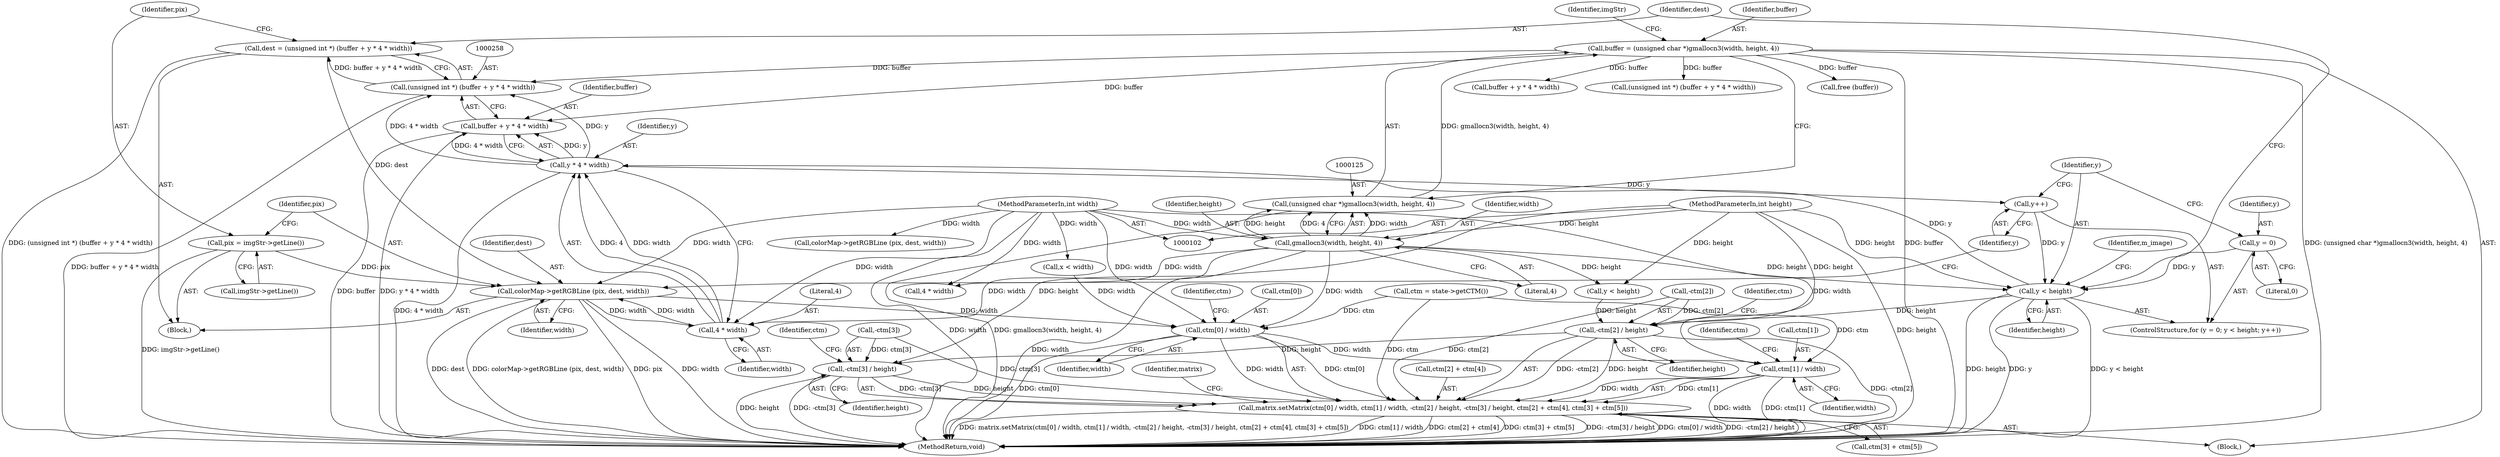 digraph "0_poppler_7b2d314a61fd0e12f47c62996cb49ec0d1ba747a@integer" {
"1000255" [label="(Call,dest = (unsigned int *) (buffer + y * 4 * width))"];
"1000257" [label="(Call,(unsigned int *) (buffer + y * 4 * width))"];
"1000122" [label="(Call,buffer = (unsigned char *)gmallocn3(width, height, 4))"];
"1000124" [label="(Call,(unsigned char *)gmallocn3(width, height, 4))"];
"1000126" [label="(Call,gmallocn3(width, height, 4))"];
"1000106" [label="(MethodParameterIn,int width)"];
"1000107" [label="(MethodParameterIn,int height)"];
"1000261" [label="(Call,y * 4 * width)"];
"1000249" [label="(Call,y < height)"];
"1000252" [label="(Call,y++)"];
"1000246" [label="(Call,y = 0)"];
"1000263" [label="(Call,4 * width)"];
"1000269" [label="(Call,colorMap->getRGBLine (pix, dest, width))"];
"1000266" [label="(Call,pix = imgStr->getLine())"];
"1000255" [label="(Call,dest = (unsigned int *) (buffer + y * 4 * width))"];
"1000304" [label="(Call,-ctm[2] / height)"];
"1000293" [label="(Call,matrix.setMatrix(ctm[0] / width, ctm[1] / width, -ctm[2] / height, -ctm[3] / height, ctm[2] + ctm[4], ctm[3] + ctm[5]))"];
"1000310" [label="(Call,-ctm[3] / height)"];
"1000259" [label="(Call,buffer + y * 4 * width)"];
"1000294" [label="(Call,ctm[0] / width)"];
"1000299" [label="(Call,ctm[1] / width)"];
"1000124" [label="(Call,(unsigned char *)gmallocn3(width, height, 4))"];
"1000261" [label="(Call,y * 4 * width)"];
"1000316" [label="(Call,ctm[2] + ctm[4])"];
"1000252" [label="(Call,y++)"];
"1000250" [label="(Identifier,y)"];
"1000265" [label="(Identifier,width)"];
"1000305" [label="(Call,-ctm[2])"];
"1000318" [label="(Identifier,ctm)"];
"1000126" [label="(Call,gmallocn3(width, height, 4))"];
"1000307" [label="(Identifier,ctm)"];
"1000253" [label="(Identifier,y)"];
"1000303" [label="(Identifier,width)"];
"1000268" [label="(Call,imgStr->getLine())"];
"1000129" [label="(Literal,4)"];
"1000295" [label="(Call,ctm[0])"];
"1000323" [label="(Call,ctm[3] + ctm[5])"];
"1000294" [label="(Call,ctm[0] / width)"];
"1000165" [label="(Call,buffer + y * 4 * width)"];
"1000122" [label="(Call,buffer = (unsigned char *)gmallocn3(width, height, 4))"];
"1000127" [label="(Identifier,width)"];
"1000254" [label="(Block,)"];
"1000175" [label="(Call,colorMap->getRGBLine (pix, dest, width))"];
"1000269" [label="(Call,colorMap->getRGBLine (pix, dest, width))"];
"1000311" [label="(Call,-ctm[3])"];
"1000304" [label="(Call,-ctm[2] / height)"];
"1000300" [label="(Call,ctm[1])"];
"1000266" [label="(Call,pix = imgStr->getLine())"];
"1000270" [label="(Identifier,pix)"];
"1000257" [label="(Call,(unsigned int *) (buffer + y * 4 * width))"];
"1000272" [label="(Identifier,width)"];
"1000163" [label="(Call,(unsigned int *) (buffer + y * 4 * width))"];
"1000255" [label="(Call,dest = (unsigned int *) (buffer + y * 4 * width))"];
"1000107" [label="(MethodParameterIn,int height)"];
"1000262" [label="(Identifier,y)"];
"1000264" [label="(Literal,4)"];
"1000313" [label="(Identifier,ctm)"];
"1000245" [label="(ControlStructure,for (y = 0; y < height; y++))"];
"1000310" [label="(Call,-ctm[3] / height)"];
"1000131" [label="(Identifier,imgStr)"];
"1000249" [label="(Call,y < height)"];
"1000331" [label="(Identifier,matrix)"];
"1000260" [label="(Identifier,buffer)"];
"1000293" [label="(Call,matrix.setMatrix(ctm[0] / width, ctm[1] / width, -ctm[2] / height, -ctm[3] / height, ctm[2] + ctm[4], ctm[3] + ctm[5]))"];
"1000247" [label="(Identifier,y)"];
"1000267" [label="(Identifier,pix)"];
"1000106" [label="(MethodParameterIn,int width)"];
"1000123" [label="(Identifier,buffer)"];
"1000128" [label="(Identifier,height)"];
"1000155" [label="(Call,y < height)"];
"1000263" [label="(Call,4 * width)"];
"1000183" [label="(Call,x < width)"];
"1000299" [label="(Call,ctm[1] / width)"];
"1000298" [label="(Identifier,width)"];
"1000256" [label="(Identifier,dest)"];
"1000271" [label="(Identifier,dest)"];
"1000301" [label="(Identifier,ctm)"];
"1000111" [label="(Block,)"];
"1000259" [label="(Call,buffer + y * 4 * width)"];
"1000246" [label="(Call,y = 0)"];
"1000315" [label="(Identifier,height)"];
"1000344" [label="(Call,free (buffer))"];
"1000169" [label="(Call,4 * width)"];
"1000348" [label="(MethodReturn,void)"];
"1000251" [label="(Identifier,height)"];
"1000290" [label="(Call,ctm = state->getCTM())"];
"1000274" [label="(Identifier,m_image)"];
"1000309" [label="(Identifier,height)"];
"1000248" [label="(Literal,0)"];
"1000255" -> "1000254"  [label="AST: "];
"1000255" -> "1000257"  [label="CFG: "];
"1000256" -> "1000255"  [label="AST: "];
"1000257" -> "1000255"  [label="AST: "];
"1000267" -> "1000255"  [label="CFG: "];
"1000255" -> "1000348"  [label="DDG: (unsigned int *) (buffer + y * 4 * width)"];
"1000257" -> "1000255"  [label="DDG: buffer + y * 4 * width"];
"1000255" -> "1000269"  [label="DDG: dest"];
"1000257" -> "1000259"  [label="CFG: "];
"1000258" -> "1000257"  [label="AST: "];
"1000259" -> "1000257"  [label="AST: "];
"1000257" -> "1000348"  [label="DDG: buffer + y * 4 * width"];
"1000122" -> "1000257"  [label="DDG: buffer"];
"1000261" -> "1000257"  [label="DDG: y"];
"1000261" -> "1000257"  [label="DDG: 4 * width"];
"1000122" -> "1000111"  [label="AST: "];
"1000122" -> "1000124"  [label="CFG: "];
"1000123" -> "1000122"  [label="AST: "];
"1000124" -> "1000122"  [label="AST: "];
"1000131" -> "1000122"  [label="CFG: "];
"1000122" -> "1000348"  [label="DDG: buffer"];
"1000122" -> "1000348"  [label="DDG: (unsigned char *)gmallocn3(width, height, 4)"];
"1000124" -> "1000122"  [label="DDG: gmallocn3(width, height, 4)"];
"1000122" -> "1000163"  [label="DDG: buffer"];
"1000122" -> "1000165"  [label="DDG: buffer"];
"1000122" -> "1000259"  [label="DDG: buffer"];
"1000122" -> "1000344"  [label="DDG: buffer"];
"1000124" -> "1000126"  [label="CFG: "];
"1000125" -> "1000124"  [label="AST: "];
"1000126" -> "1000124"  [label="AST: "];
"1000124" -> "1000348"  [label="DDG: gmallocn3(width, height, 4)"];
"1000126" -> "1000124"  [label="DDG: width"];
"1000126" -> "1000124"  [label="DDG: height"];
"1000126" -> "1000124"  [label="DDG: 4"];
"1000126" -> "1000129"  [label="CFG: "];
"1000127" -> "1000126"  [label="AST: "];
"1000128" -> "1000126"  [label="AST: "];
"1000129" -> "1000126"  [label="AST: "];
"1000126" -> "1000348"  [label="DDG: width"];
"1000106" -> "1000126"  [label="DDG: width"];
"1000107" -> "1000126"  [label="DDG: height"];
"1000126" -> "1000155"  [label="DDG: height"];
"1000126" -> "1000169"  [label="DDG: width"];
"1000126" -> "1000249"  [label="DDG: height"];
"1000126" -> "1000263"  [label="DDG: width"];
"1000126" -> "1000294"  [label="DDG: width"];
"1000106" -> "1000102"  [label="AST: "];
"1000106" -> "1000348"  [label="DDG: width"];
"1000106" -> "1000169"  [label="DDG: width"];
"1000106" -> "1000175"  [label="DDG: width"];
"1000106" -> "1000183"  [label="DDG: width"];
"1000106" -> "1000263"  [label="DDG: width"];
"1000106" -> "1000269"  [label="DDG: width"];
"1000106" -> "1000294"  [label="DDG: width"];
"1000106" -> "1000299"  [label="DDG: width"];
"1000107" -> "1000102"  [label="AST: "];
"1000107" -> "1000348"  [label="DDG: height"];
"1000107" -> "1000155"  [label="DDG: height"];
"1000107" -> "1000249"  [label="DDG: height"];
"1000107" -> "1000304"  [label="DDG: height"];
"1000107" -> "1000310"  [label="DDG: height"];
"1000261" -> "1000259"  [label="AST: "];
"1000261" -> "1000263"  [label="CFG: "];
"1000262" -> "1000261"  [label="AST: "];
"1000263" -> "1000261"  [label="AST: "];
"1000259" -> "1000261"  [label="CFG: "];
"1000261" -> "1000348"  [label="DDG: 4 * width"];
"1000261" -> "1000252"  [label="DDG: y"];
"1000261" -> "1000259"  [label="DDG: y"];
"1000261" -> "1000259"  [label="DDG: 4 * width"];
"1000249" -> "1000261"  [label="DDG: y"];
"1000263" -> "1000261"  [label="DDG: 4"];
"1000263" -> "1000261"  [label="DDG: width"];
"1000249" -> "1000245"  [label="AST: "];
"1000249" -> "1000251"  [label="CFG: "];
"1000250" -> "1000249"  [label="AST: "];
"1000251" -> "1000249"  [label="AST: "];
"1000256" -> "1000249"  [label="CFG: "];
"1000274" -> "1000249"  [label="CFG: "];
"1000249" -> "1000348"  [label="DDG: height"];
"1000249" -> "1000348"  [label="DDG: y"];
"1000249" -> "1000348"  [label="DDG: y < height"];
"1000252" -> "1000249"  [label="DDG: y"];
"1000246" -> "1000249"  [label="DDG: y"];
"1000249" -> "1000304"  [label="DDG: height"];
"1000252" -> "1000245"  [label="AST: "];
"1000252" -> "1000253"  [label="CFG: "];
"1000253" -> "1000252"  [label="AST: "];
"1000250" -> "1000252"  [label="CFG: "];
"1000246" -> "1000245"  [label="AST: "];
"1000246" -> "1000248"  [label="CFG: "];
"1000247" -> "1000246"  [label="AST: "];
"1000248" -> "1000246"  [label="AST: "];
"1000250" -> "1000246"  [label="CFG: "];
"1000263" -> "1000265"  [label="CFG: "];
"1000264" -> "1000263"  [label="AST: "];
"1000265" -> "1000263"  [label="AST: "];
"1000269" -> "1000263"  [label="DDG: width"];
"1000263" -> "1000269"  [label="DDG: width"];
"1000269" -> "1000254"  [label="AST: "];
"1000269" -> "1000272"  [label="CFG: "];
"1000270" -> "1000269"  [label="AST: "];
"1000271" -> "1000269"  [label="AST: "];
"1000272" -> "1000269"  [label="AST: "];
"1000253" -> "1000269"  [label="CFG: "];
"1000269" -> "1000348"  [label="DDG: colorMap->getRGBLine (pix, dest, width)"];
"1000269" -> "1000348"  [label="DDG: pix"];
"1000269" -> "1000348"  [label="DDG: width"];
"1000269" -> "1000348"  [label="DDG: dest"];
"1000266" -> "1000269"  [label="DDG: pix"];
"1000269" -> "1000294"  [label="DDG: width"];
"1000266" -> "1000254"  [label="AST: "];
"1000266" -> "1000268"  [label="CFG: "];
"1000267" -> "1000266"  [label="AST: "];
"1000268" -> "1000266"  [label="AST: "];
"1000270" -> "1000266"  [label="CFG: "];
"1000266" -> "1000348"  [label="DDG: imgStr->getLine()"];
"1000304" -> "1000293"  [label="AST: "];
"1000304" -> "1000309"  [label="CFG: "];
"1000305" -> "1000304"  [label="AST: "];
"1000309" -> "1000304"  [label="AST: "];
"1000313" -> "1000304"  [label="CFG: "];
"1000304" -> "1000348"  [label="DDG: -ctm[2]"];
"1000304" -> "1000293"  [label="DDG: -ctm[2]"];
"1000304" -> "1000293"  [label="DDG: height"];
"1000305" -> "1000304"  [label="DDG: ctm[2]"];
"1000155" -> "1000304"  [label="DDG: height"];
"1000304" -> "1000310"  [label="DDG: height"];
"1000293" -> "1000111"  [label="AST: "];
"1000293" -> "1000323"  [label="CFG: "];
"1000294" -> "1000293"  [label="AST: "];
"1000299" -> "1000293"  [label="AST: "];
"1000310" -> "1000293"  [label="AST: "];
"1000316" -> "1000293"  [label="AST: "];
"1000323" -> "1000293"  [label="AST: "];
"1000331" -> "1000293"  [label="CFG: "];
"1000293" -> "1000348"  [label="DDG: -ctm[3] / height"];
"1000293" -> "1000348"  [label="DDG: ctm[0] / width"];
"1000293" -> "1000348"  [label="DDG: -ctm[2] / height"];
"1000293" -> "1000348"  [label="DDG: matrix.setMatrix(ctm[0] / width, ctm[1] / width, -ctm[2] / height, -ctm[3] / height, ctm[2] + ctm[4], ctm[3] + ctm[5])"];
"1000293" -> "1000348"  [label="DDG: ctm[1] / width"];
"1000293" -> "1000348"  [label="DDG: ctm[2] + ctm[4]"];
"1000293" -> "1000348"  [label="DDG: ctm[3] + ctm[5]"];
"1000294" -> "1000293"  [label="DDG: ctm[0]"];
"1000294" -> "1000293"  [label="DDG: width"];
"1000299" -> "1000293"  [label="DDG: ctm[1]"];
"1000299" -> "1000293"  [label="DDG: width"];
"1000310" -> "1000293"  [label="DDG: -ctm[3]"];
"1000310" -> "1000293"  [label="DDG: height"];
"1000290" -> "1000293"  [label="DDG: ctm"];
"1000305" -> "1000293"  [label="DDG: ctm[2]"];
"1000311" -> "1000293"  [label="DDG: ctm[3]"];
"1000310" -> "1000315"  [label="CFG: "];
"1000311" -> "1000310"  [label="AST: "];
"1000315" -> "1000310"  [label="AST: "];
"1000318" -> "1000310"  [label="CFG: "];
"1000310" -> "1000348"  [label="DDG: height"];
"1000310" -> "1000348"  [label="DDG: -ctm[3]"];
"1000311" -> "1000310"  [label="DDG: ctm[3]"];
"1000260" -> "1000259"  [label="AST: "];
"1000259" -> "1000348"  [label="DDG: buffer"];
"1000259" -> "1000348"  [label="DDG: y * 4 * width"];
"1000294" -> "1000298"  [label="CFG: "];
"1000295" -> "1000294"  [label="AST: "];
"1000298" -> "1000294"  [label="AST: "];
"1000301" -> "1000294"  [label="CFG: "];
"1000294" -> "1000348"  [label="DDG: ctm[0]"];
"1000290" -> "1000294"  [label="DDG: ctm"];
"1000183" -> "1000294"  [label="DDG: width"];
"1000294" -> "1000299"  [label="DDG: width"];
"1000299" -> "1000303"  [label="CFG: "];
"1000300" -> "1000299"  [label="AST: "];
"1000303" -> "1000299"  [label="AST: "];
"1000307" -> "1000299"  [label="CFG: "];
"1000299" -> "1000348"  [label="DDG: width"];
"1000299" -> "1000348"  [label="DDG: ctm[1]"];
"1000290" -> "1000299"  [label="DDG: ctm"];
}
